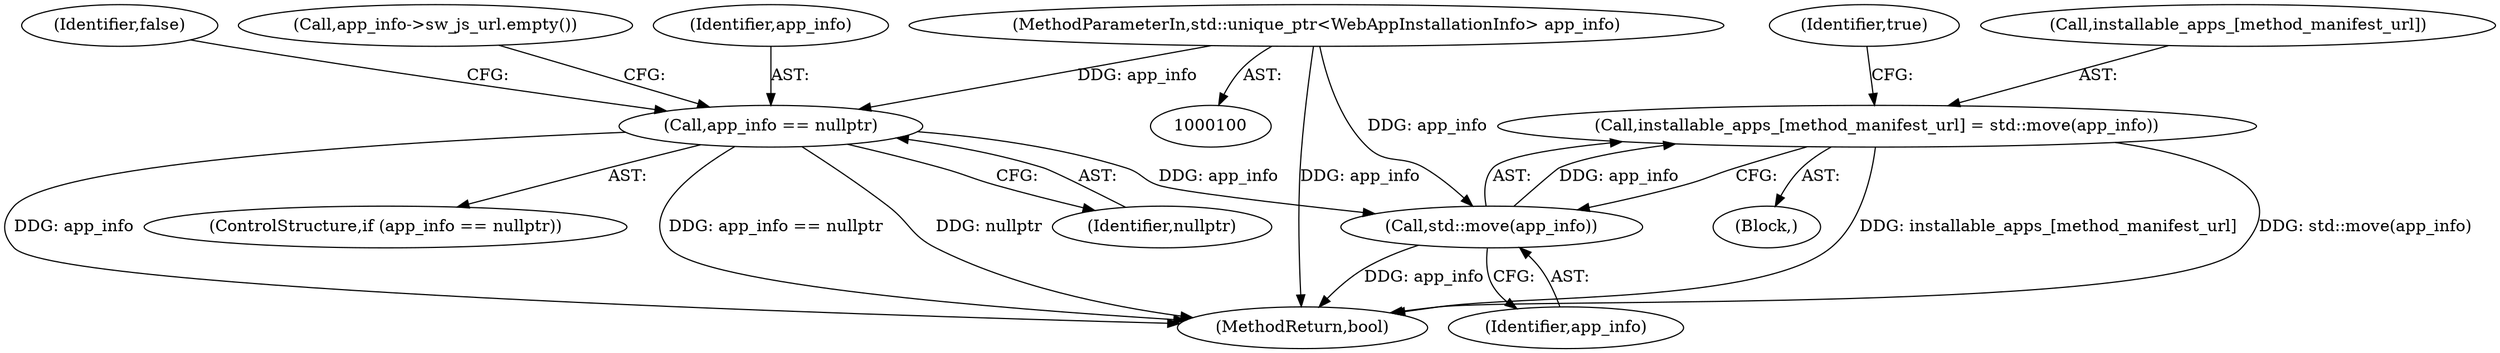 digraph "0_Chrome_562da5192ff110199fe290bdb7ea76d8118071fd@API" {
"1000245" [label="(Call,installable_apps_[method_manifest_url] = std::move(app_info))"];
"1000249" [label="(Call,std::move(app_info))"];
"1000106" [label="(Call,app_info == nullptr)"];
"1000103" [label="(MethodParameterIn,std::unique_ptr<WebAppInstallationInfo> app_info)"];
"1000103" [label="(MethodParameterIn,std::unique_ptr<WebAppInstallationInfo> app_info)"];
"1000246" [label="(Call,installable_apps_[method_manifest_url])"];
"1000104" [label="(Block,)"];
"1000105" [label="(ControlStructure,if (app_info == nullptr))"];
"1000249" [label="(Call,std::move(app_info))"];
"1000106" [label="(Call,app_info == nullptr)"];
"1000108" [label="(Identifier,nullptr)"];
"1000113" [label="(Call,app_info->sw_js_url.empty())"];
"1000252" [label="(Identifier,true)"];
"1000245" [label="(Call,installable_apps_[method_manifest_url] = std::move(app_info))"];
"1000253" [label="(MethodReturn,bool)"];
"1000250" [label="(Identifier,app_info)"];
"1000107" [label="(Identifier,app_info)"];
"1000110" [label="(Identifier,false)"];
"1000245" -> "1000104"  [label="AST: "];
"1000245" -> "1000249"  [label="CFG: "];
"1000246" -> "1000245"  [label="AST: "];
"1000249" -> "1000245"  [label="AST: "];
"1000252" -> "1000245"  [label="CFG: "];
"1000245" -> "1000253"  [label="DDG: installable_apps_[method_manifest_url]"];
"1000245" -> "1000253"  [label="DDG: std::move(app_info)"];
"1000249" -> "1000245"  [label="DDG: app_info"];
"1000249" -> "1000250"  [label="CFG: "];
"1000250" -> "1000249"  [label="AST: "];
"1000249" -> "1000253"  [label="DDG: app_info"];
"1000106" -> "1000249"  [label="DDG: app_info"];
"1000103" -> "1000249"  [label="DDG: app_info"];
"1000106" -> "1000105"  [label="AST: "];
"1000106" -> "1000108"  [label="CFG: "];
"1000107" -> "1000106"  [label="AST: "];
"1000108" -> "1000106"  [label="AST: "];
"1000110" -> "1000106"  [label="CFG: "];
"1000113" -> "1000106"  [label="CFG: "];
"1000106" -> "1000253"  [label="DDG: nullptr"];
"1000106" -> "1000253"  [label="DDG: app_info"];
"1000106" -> "1000253"  [label="DDG: app_info == nullptr"];
"1000103" -> "1000106"  [label="DDG: app_info"];
"1000103" -> "1000100"  [label="AST: "];
"1000103" -> "1000253"  [label="DDG: app_info"];
}
